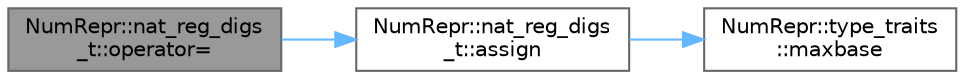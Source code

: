digraph "NumRepr::nat_reg_digs_t::operator="
{
 // INTERACTIVE_SVG=YES
 // LATEX_PDF_SIZE
  bgcolor="transparent";
  edge [fontname=Helvetica,fontsize=10,labelfontname=Helvetica,labelfontsize=10];
  node [fontname=Helvetica,fontsize=10,shape=box,height=0.2,width=0.4];
  rankdir="LR";
  Node1 [label="NumRepr::nat_reg_digs\l_t::operator=",height=0.2,width=0.4,color="gray40", fillcolor="grey60", style="filled", fontcolor="black",tooltip="OPERACION COPIA DESDE UN ENTERO (CONVERSION A LA BASE B)"];
  Node1 -> Node2 [color="steelblue1",style="solid"];
  Node2 [label="NumRepr::nat_reg_digs\l_t::assign",height=0.2,width=0.4,color="grey40", fillcolor="white", style="filled",URL="$struct_num_repr_1_1nat__reg__digs__t.html#a02c8ea238d4e8921ae5e92d330f5bfba",tooltip="OPERACION COPIA DESDE UN ENTERO (CONVERSION A LA BASE B) A UN BASE_T."];
  Node2 -> Node3 [color="steelblue1",style="solid"];
  Node3 [label="NumRepr::type_traits\l::maxbase",height=0.2,width=0.4,color="grey40", fillcolor="white", style="filled",URL="$namespace_num_repr_1_1type__traits.html#a4f0f4b9cd9964b406c8299bcbd74f506",tooltip=" "];
}
